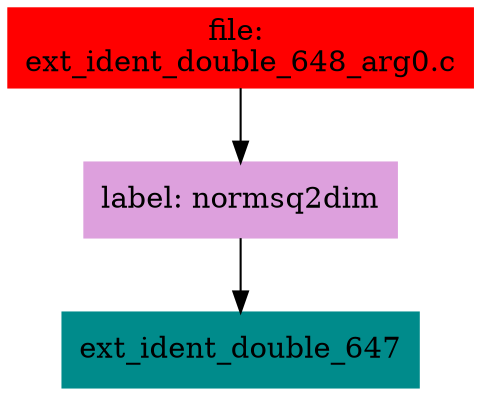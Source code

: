 digraph G {
node [shape=box]

0 [label="file: 
ext_ident_double_648_arg0.c",color=red, style=filled]
1 [label="label: normsq2dim",color=plum, style=filled]
0 -> 1
2 [label="ext_ident_double_647",color=cyan4, style=filled]
1 -> 2


}

